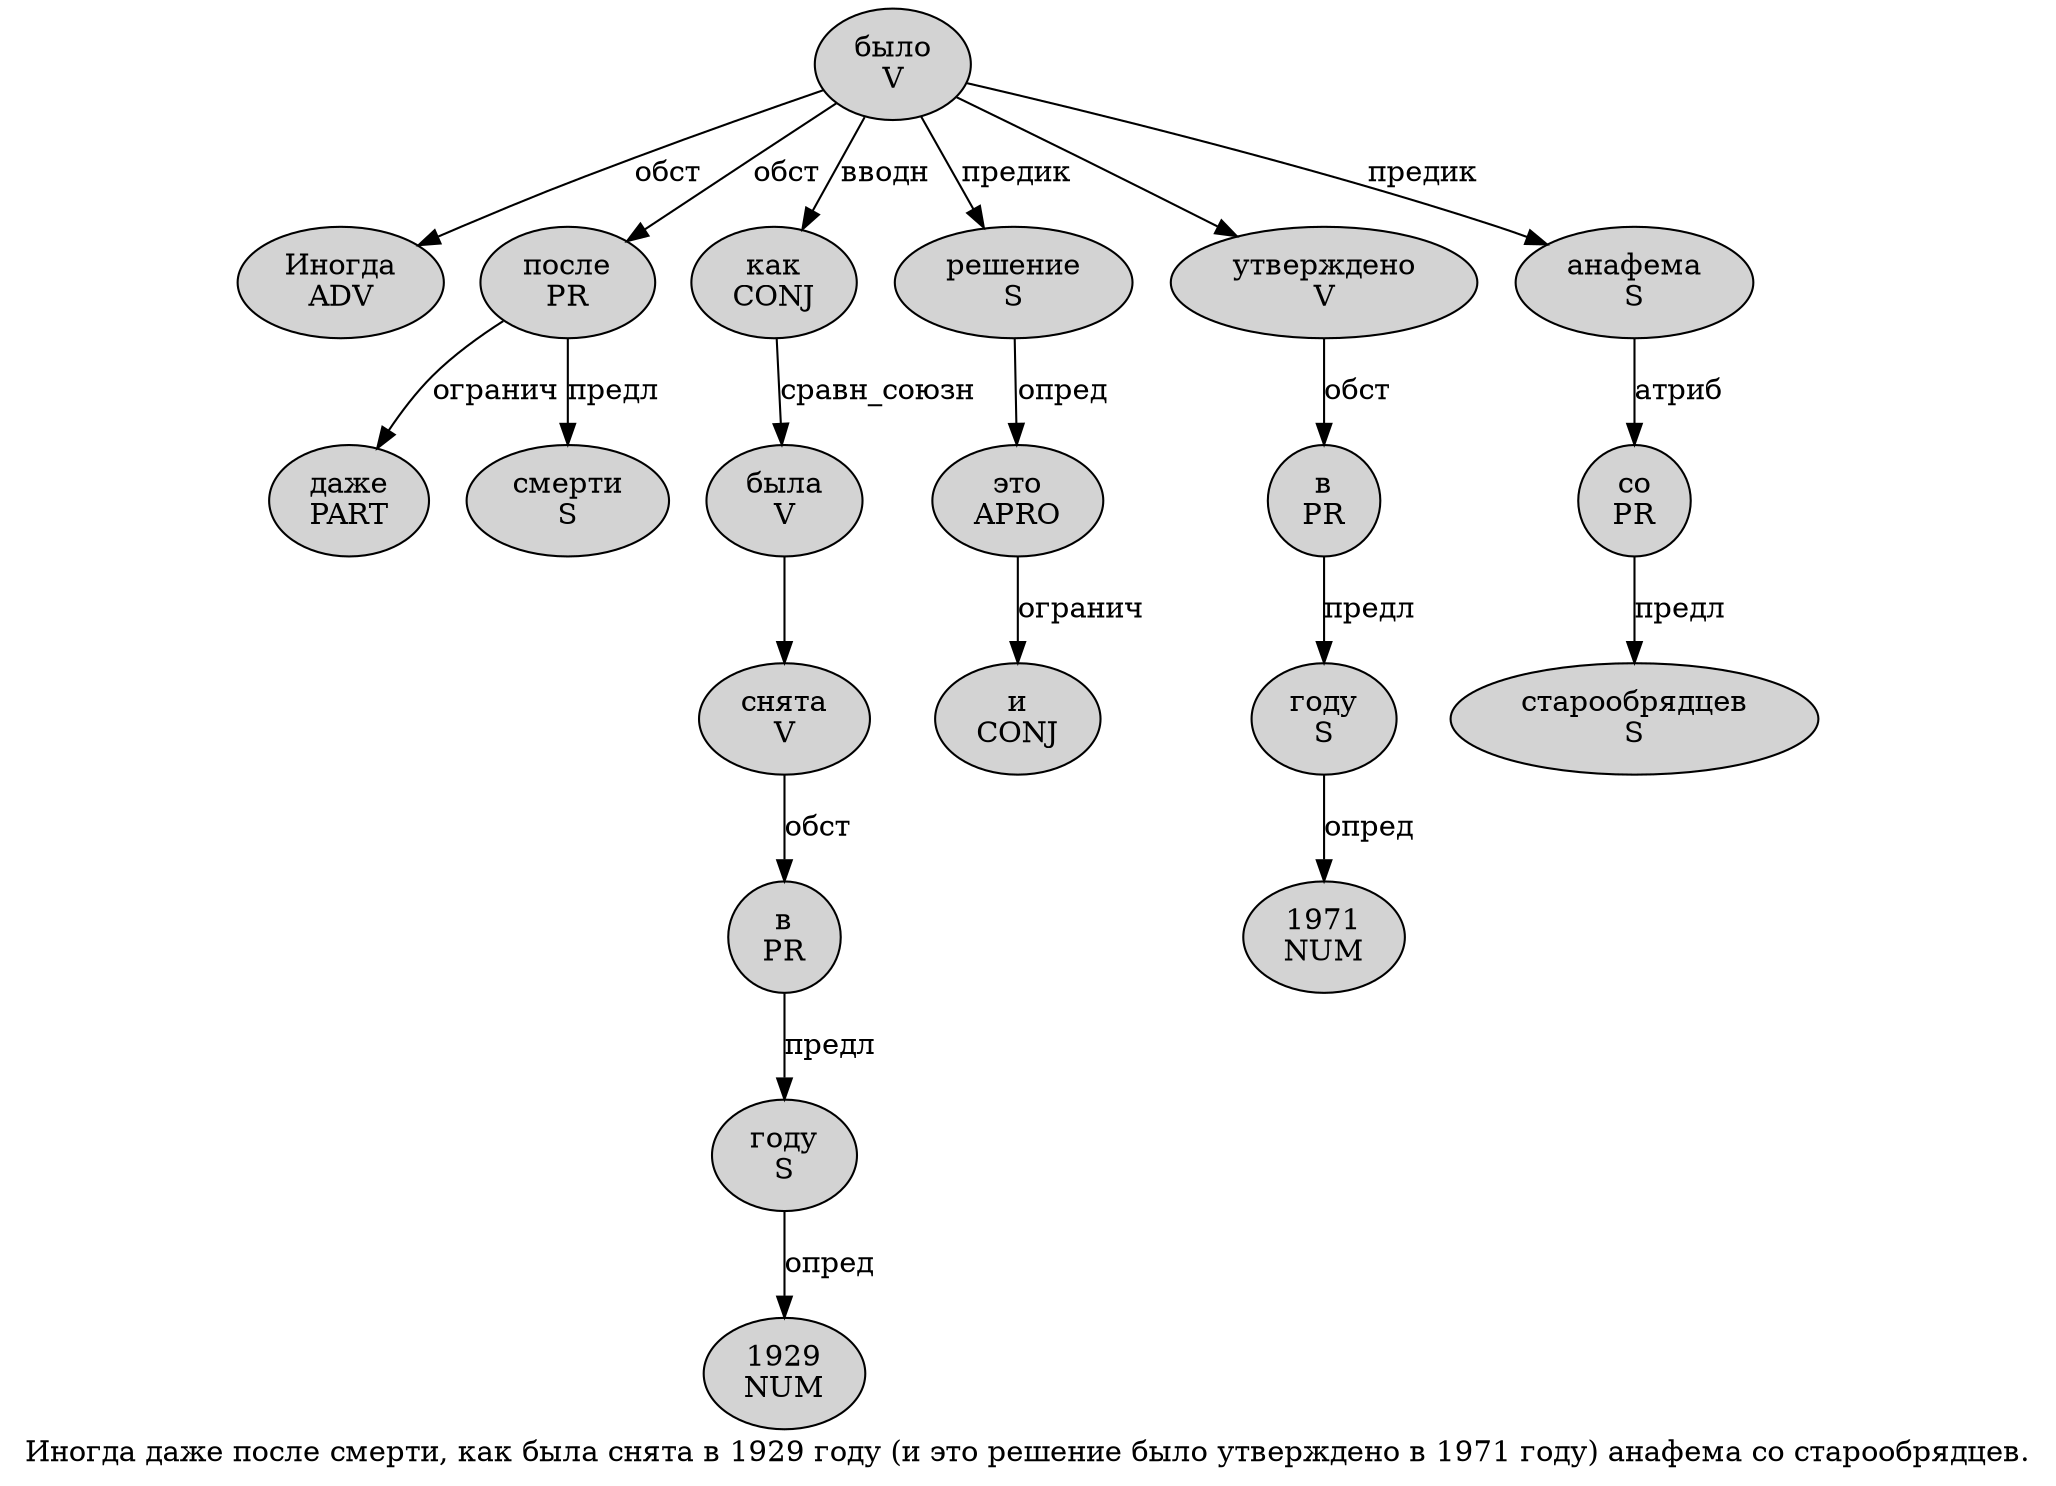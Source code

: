 digraph SENTENCE_1643 {
	graph [label="Иногда даже после смерти, как была снята в 1929 году (и это решение было утверждено в 1971 году) анафема со старообрядцев."]
	node [style=filled]
		0 [label="Иногда
ADV" color="" fillcolor=lightgray penwidth=1 shape=ellipse]
		1 [label="даже
PART" color="" fillcolor=lightgray penwidth=1 shape=ellipse]
		2 [label="после
PR" color="" fillcolor=lightgray penwidth=1 shape=ellipse]
		3 [label="смерти
S" color="" fillcolor=lightgray penwidth=1 shape=ellipse]
		5 [label="как
CONJ" color="" fillcolor=lightgray penwidth=1 shape=ellipse]
		6 [label="была
V" color="" fillcolor=lightgray penwidth=1 shape=ellipse]
		7 [label="снята
V" color="" fillcolor=lightgray penwidth=1 shape=ellipse]
		8 [label="в
PR" color="" fillcolor=lightgray penwidth=1 shape=ellipse]
		9 [label="1929
NUM" color="" fillcolor=lightgray penwidth=1 shape=ellipse]
		10 [label="году
S" color="" fillcolor=lightgray penwidth=1 shape=ellipse]
		12 [label="и
CONJ" color="" fillcolor=lightgray penwidth=1 shape=ellipse]
		13 [label="это
APRO" color="" fillcolor=lightgray penwidth=1 shape=ellipse]
		14 [label="решение
S" color="" fillcolor=lightgray penwidth=1 shape=ellipse]
		15 [label="было
V" color="" fillcolor=lightgray penwidth=1 shape=ellipse]
		16 [label="утверждено
V" color="" fillcolor=lightgray penwidth=1 shape=ellipse]
		17 [label="в
PR" color="" fillcolor=lightgray penwidth=1 shape=ellipse]
		18 [label="1971
NUM" color="" fillcolor=lightgray penwidth=1 shape=ellipse]
		19 [label="году
S" color="" fillcolor=lightgray penwidth=1 shape=ellipse]
		21 [label="анафема
S" color="" fillcolor=lightgray penwidth=1 shape=ellipse]
		22 [label="со
PR" color="" fillcolor=lightgray penwidth=1 shape=ellipse]
		23 [label="старообрядцев
S" color="" fillcolor=lightgray penwidth=1 shape=ellipse]
			8 -> 10 [label="предл"]
			16 -> 17 [label="обст"]
			13 -> 12 [label="огранич"]
			17 -> 19 [label="предл"]
			22 -> 23 [label="предл"]
			10 -> 9 [label="опред"]
			6 -> 7
			2 -> 1 [label="огранич"]
			2 -> 3 [label="предл"]
			15 -> 0 [label="обст"]
			15 -> 2 [label="обст"]
			15 -> 5 [label="вводн"]
			15 -> 14 [label="предик"]
			15 -> 16
			15 -> 21 [label="предик"]
			14 -> 13 [label="опред"]
			7 -> 8 [label="обст"]
			5 -> 6 [label="сравн_союзн"]
			21 -> 22 [label="атриб"]
			19 -> 18 [label="опред"]
}
